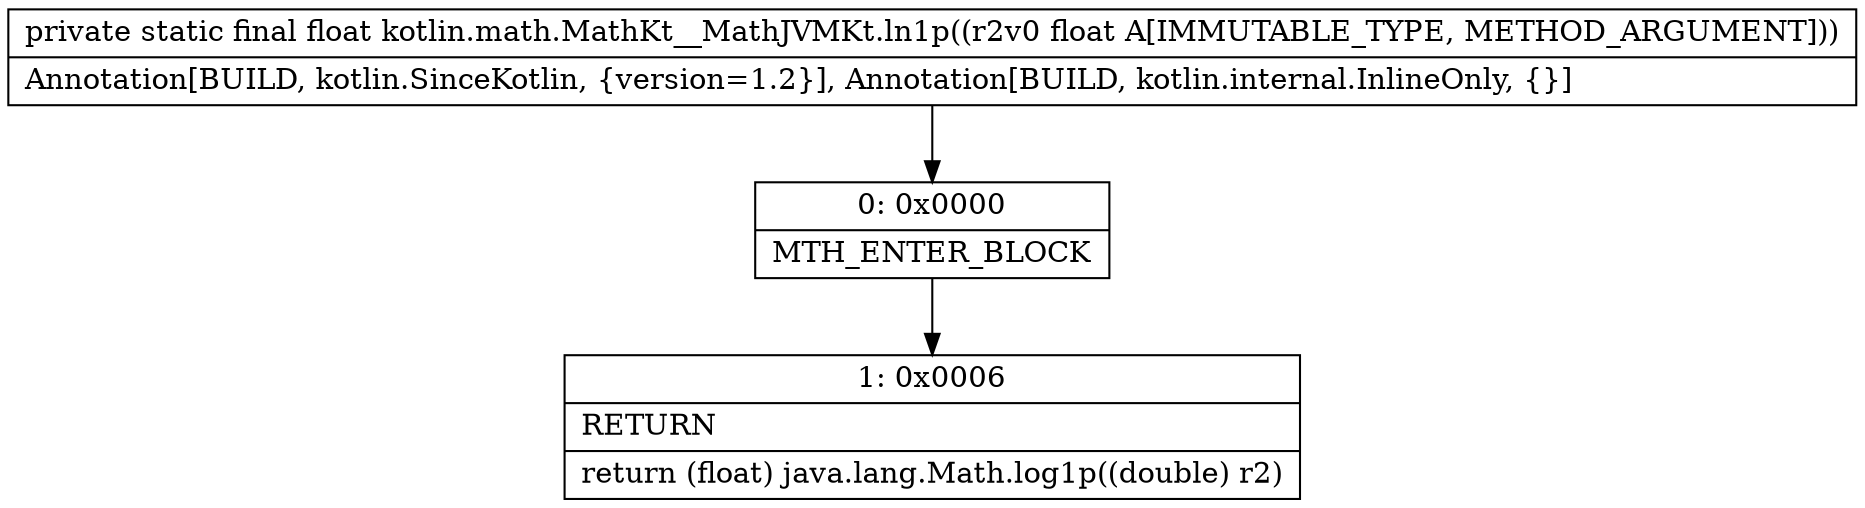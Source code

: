 digraph "CFG forkotlin.math.MathKt__MathJVMKt.ln1p(F)F" {
Node_0 [shape=record,label="{0\:\ 0x0000|MTH_ENTER_BLOCK\l}"];
Node_1 [shape=record,label="{1\:\ 0x0006|RETURN\l|return (float) java.lang.Math.log1p((double) r2)\l}"];
MethodNode[shape=record,label="{private static final float kotlin.math.MathKt__MathJVMKt.ln1p((r2v0 float A[IMMUTABLE_TYPE, METHOD_ARGUMENT]))  | Annotation[BUILD, kotlin.SinceKotlin, \{version=1.2\}], Annotation[BUILD, kotlin.internal.InlineOnly, \{\}]\l}"];
MethodNode -> Node_0;
Node_0 -> Node_1;
}


